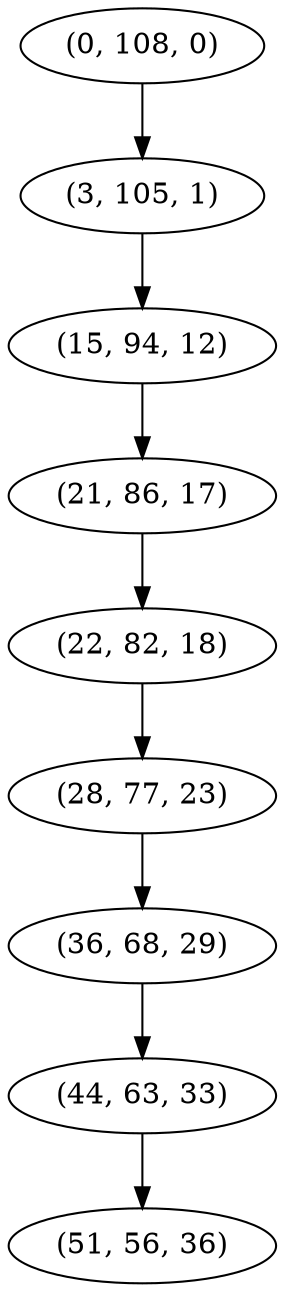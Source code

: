 digraph tree {
    "(0, 108, 0)";
    "(3, 105, 1)";
    "(15, 94, 12)";
    "(21, 86, 17)";
    "(22, 82, 18)";
    "(28, 77, 23)";
    "(36, 68, 29)";
    "(44, 63, 33)";
    "(51, 56, 36)";
    "(0, 108, 0)" -> "(3, 105, 1)";
    "(3, 105, 1)" -> "(15, 94, 12)";
    "(15, 94, 12)" -> "(21, 86, 17)";
    "(21, 86, 17)" -> "(22, 82, 18)";
    "(22, 82, 18)" -> "(28, 77, 23)";
    "(28, 77, 23)" -> "(36, 68, 29)";
    "(36, 68, 29)" -> "(44, 63, 33)";
    "(44, 63, 33)" -> "(51, 56, 36)";
}
